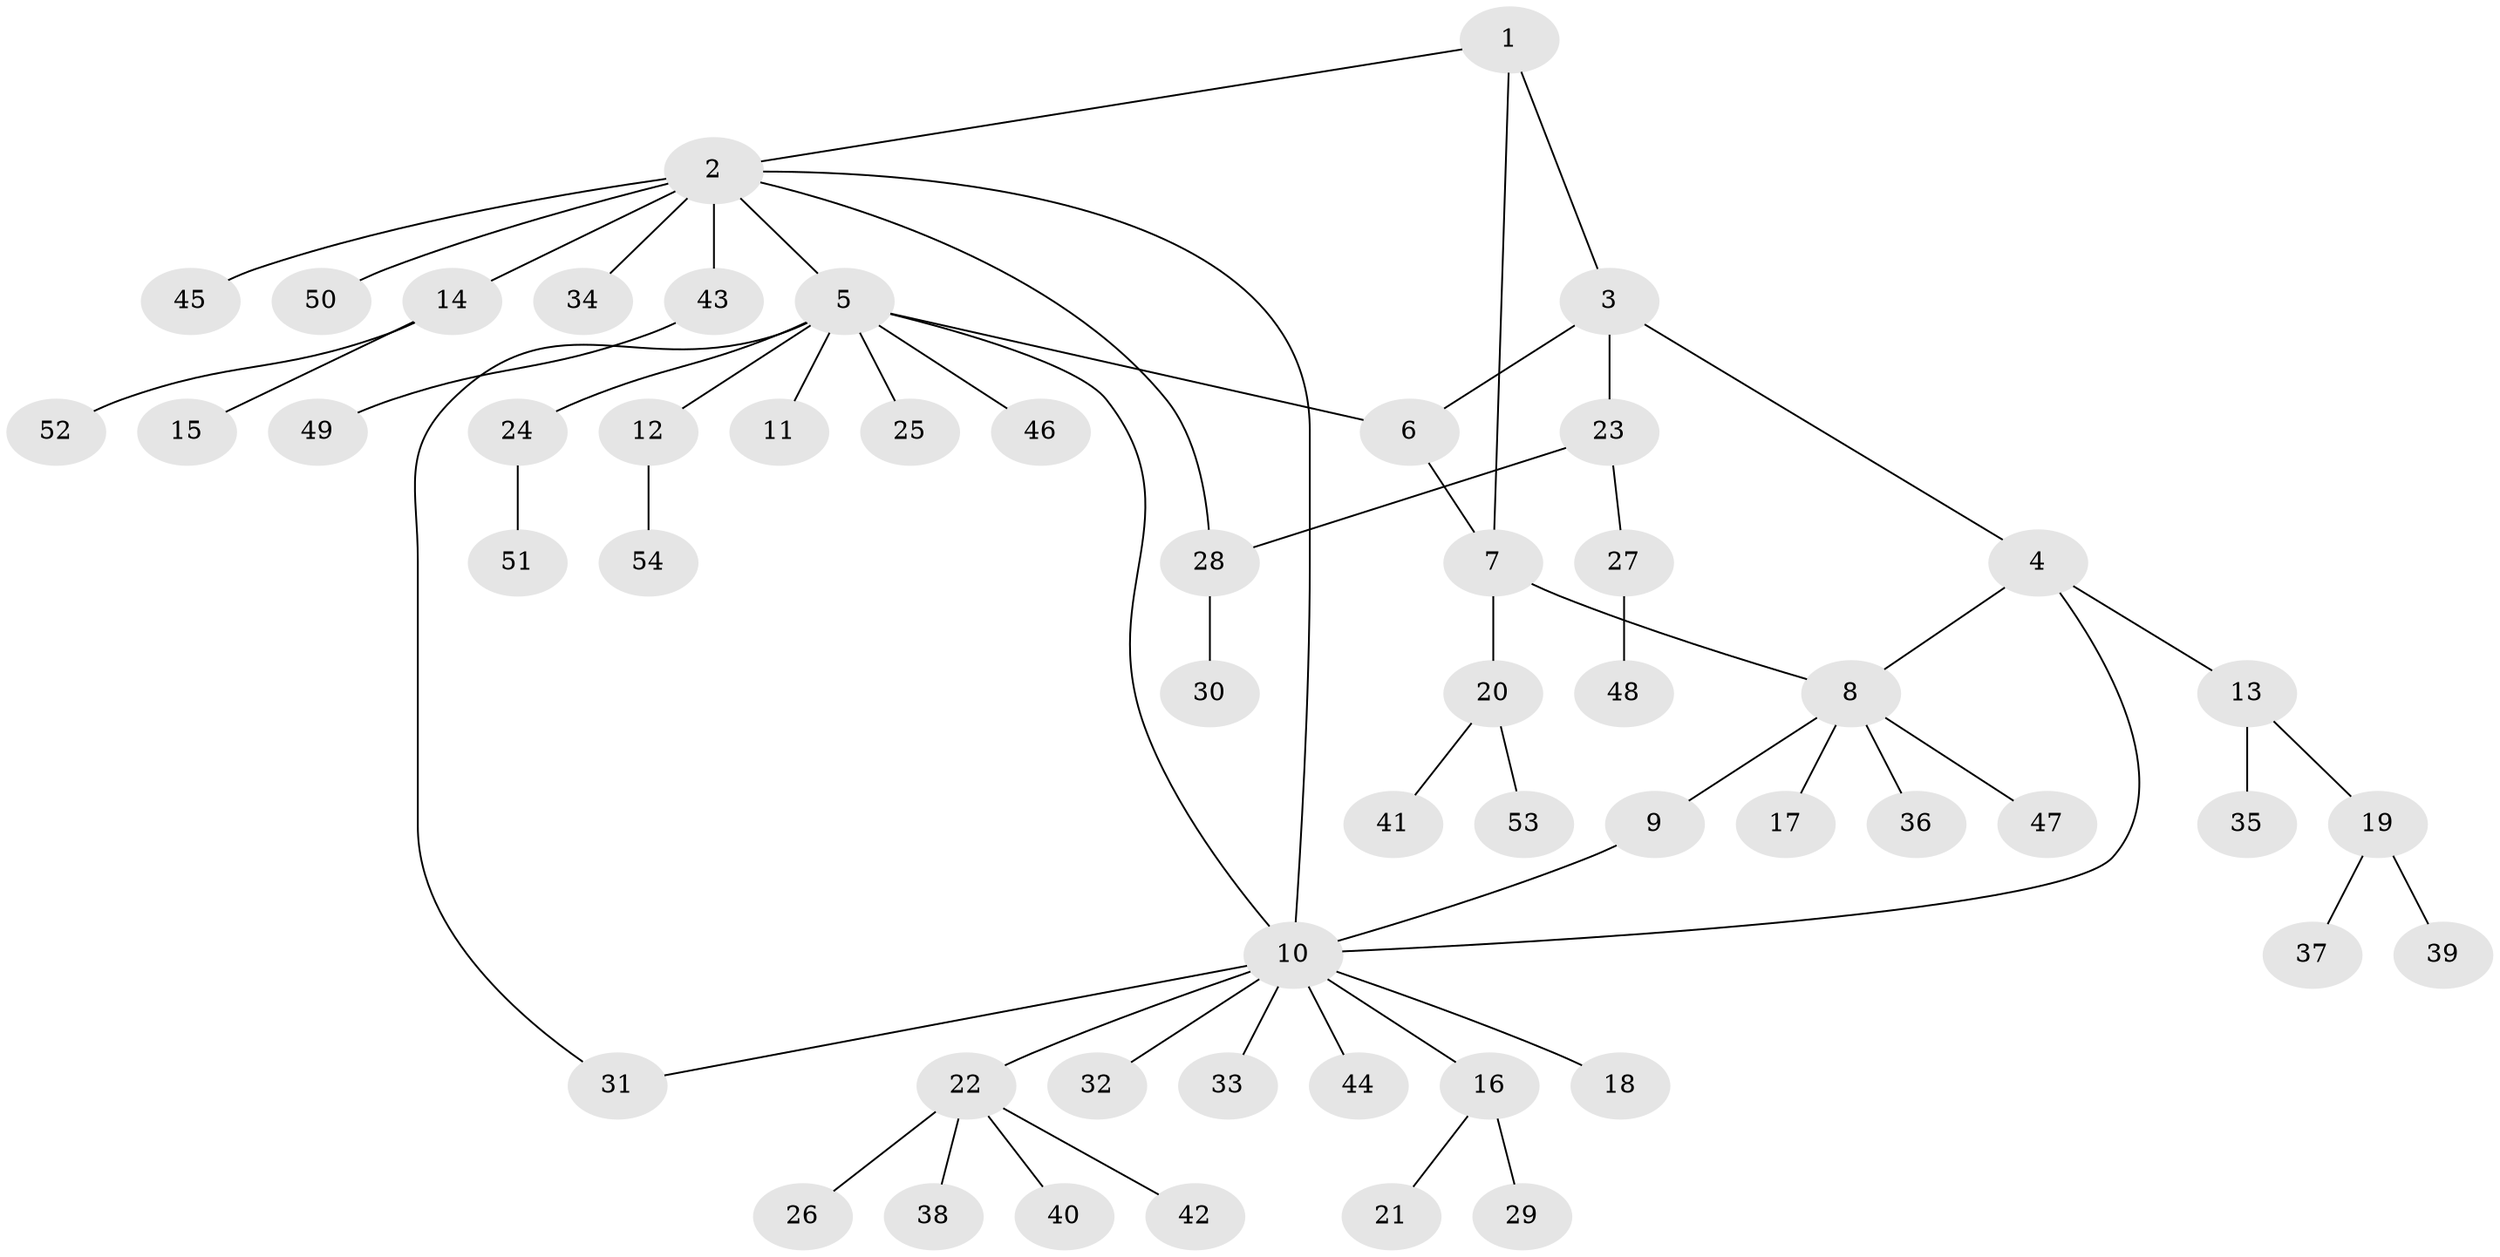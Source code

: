 // coarse degree distribution, {10: 0.047619047619047616, 4: 0.09523809523809523, 6: 0.047619047619047616, 1: 0.7142857142857143, 2: 0.047619047619047616, 3: 0.047619047619047616}
// Generated by graph-tools (version 1.1) at 2025/19/03/04/25 18:19:35]
// undirected, 54 vertices, 61 edges
graph export_dot {
graph [start="1"]
  node [color=gray90,style=filled];
  1;
  2;
  3;
  4;
  5;
  6;
  7;
  8;
  9;
  10;
  11;
  12;
  13;
  14;
  15;
  16;
  17;
  18;
  19;
  20;
  21;
  22;
  23;
  24;
  25;
  26;
  27;
  28;
  29;
  30;
  31;
  32;
  33;
  34;
  35;
  36;
  37;
  38;
  39;
  40;
  41;
  42;
  43;
  44;
  45;
  46;
  47;
  48;
  49;
  50;
  51;
  52;
  53;
  54;
  1 -- 2;
  1 -- 3;
  1 -- 7;
  2 -- 5;
  2 -- 10;
  2 -- 14;
  2 -- 28;
  2 -- 34;
  2 -- 43;
  2 -- 45;
  2 -- 50;
  3 -- 4;
  3 -- 6;
  3 -- 23;
  4 -- 8;
  4 -- 10;
  4 -- 13;
  5 -- 6;
  5 -- 10;
  5 -- 11;
  5 -- 12;
  5 -- 24;
  5 -- 25;
  5 -- 31;
  5 -- 46;
  6 -- 7;
  7 -- 8;
  7 -- 20;
  8 -- 9;
  8 -- 17;
  8 -- 36;
  8 -- 47;
  9 -- 10;
  10 -- 16;
  10 -- 18;
  10 -- 22;
  10 -- 31;
  10 -- 32;
  10 -- 33;
  10 -- 44;
  12 -- 54;
  13 -- 19;
  13 -- 35;
  14 -- 15;
  14 -- 52;
  16 -- 21;
  16 -- 29;
  19 -- 37;
  19 -- 39;
  20 -- 41;
  20 -- 53;
  22 -- 26;
  22 -- 38;
  22 -- 40;
  22 -- 42;
  23 -- 27;
  23 -- 28;
  24 -- 51;
  27 -- 48;
  28 -- 30;
  43 -- 49;
}
